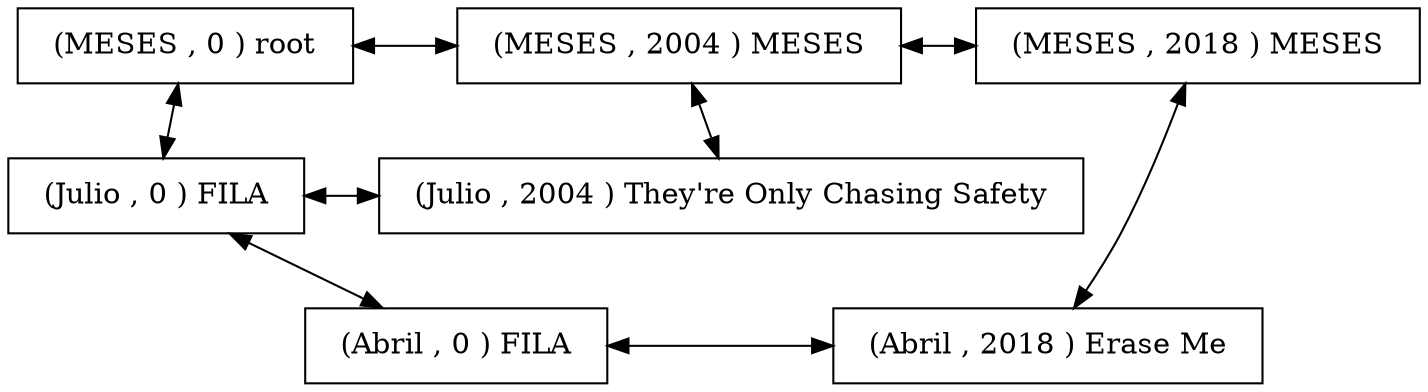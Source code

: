 digraph G { 
rankdir = TB;node [shape=rectangle, height=0.5, width=0.5];
graph[ nodesep = 0.5];
nodeMESES0 [label = "  (MESES , 0 ) root  " ]; 
nodeMESES2004 [label = "  (MESES , 2004 ) MESES  " ]; 
nodeMESES2018 [label = "  (MESES , 2018 ) MESES  " ]; 
nodeJulio0 [label = "  (Julio , 0 ) FILA  " ]; 
nodeJulio2004 [label = "  (Julio , 2004 ) They're Only Chasing Safety  " ]; 
nodeAbril0 [label = "  (Abril , 0 ) FILA  " ]; 
nodeAbril2018 [label = "  (Abril , 2018 ) Erase Me  " ]; 
nodeMESES0 -> nodeMESES2004[dir = both]; 
nodeMESES2004 -> nodeMESES2018[dir = both]; 
nodeJulio0 -> nodeJulio2004[dir = both]; 
nodeAbril0 -> nodeAbril2018[dir = both]; 
nodeMESES0 -> nodeJulio0[dir = both]; 
nodeJulio0 -> nodeAbril0[dir = both]; 
nodeMESES2004 -> nodeJulio2004[dir = both]; 
nodeMESES2018 -> nodeAbril2018[dir = both]; 
{ rank = same;nodeMESES0 ;nodeMESES2004 ;nodeMESES2018 ;} 
{ rank = same;nodeJulio0 ;nodeJulio2004 ;} 
{ rank = same;nodeAbril0 ;nodeAbril2018 ;} 
}
